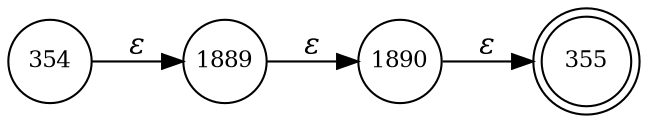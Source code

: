 digraph ATN {
rankdir=LR;
s355[fontsize=11, label="355", shape=doublecircle, fixedsize=true, width=.6];
s1889[fontsize=11,label="1889", shape=circle, fixedsize=true, width=.55, peripheries=1];
s354[fontsize=11,label="354", shape=circle, fixedsize=true, width=.55, peripheries=1];
s1890[fontsize=11,label="1890", shape=circle, fixedsize=true, width=.55, peripheries=1];
s354 -> s1889 [fontname="Times-Italic", label="&epsilon;"];
s1889 -> s1890 [fontname="Times-Italic", label="&epsilon;"];
s1890 -> s355 [fontname="Times-Italic", label="&epsilon;"];
}
